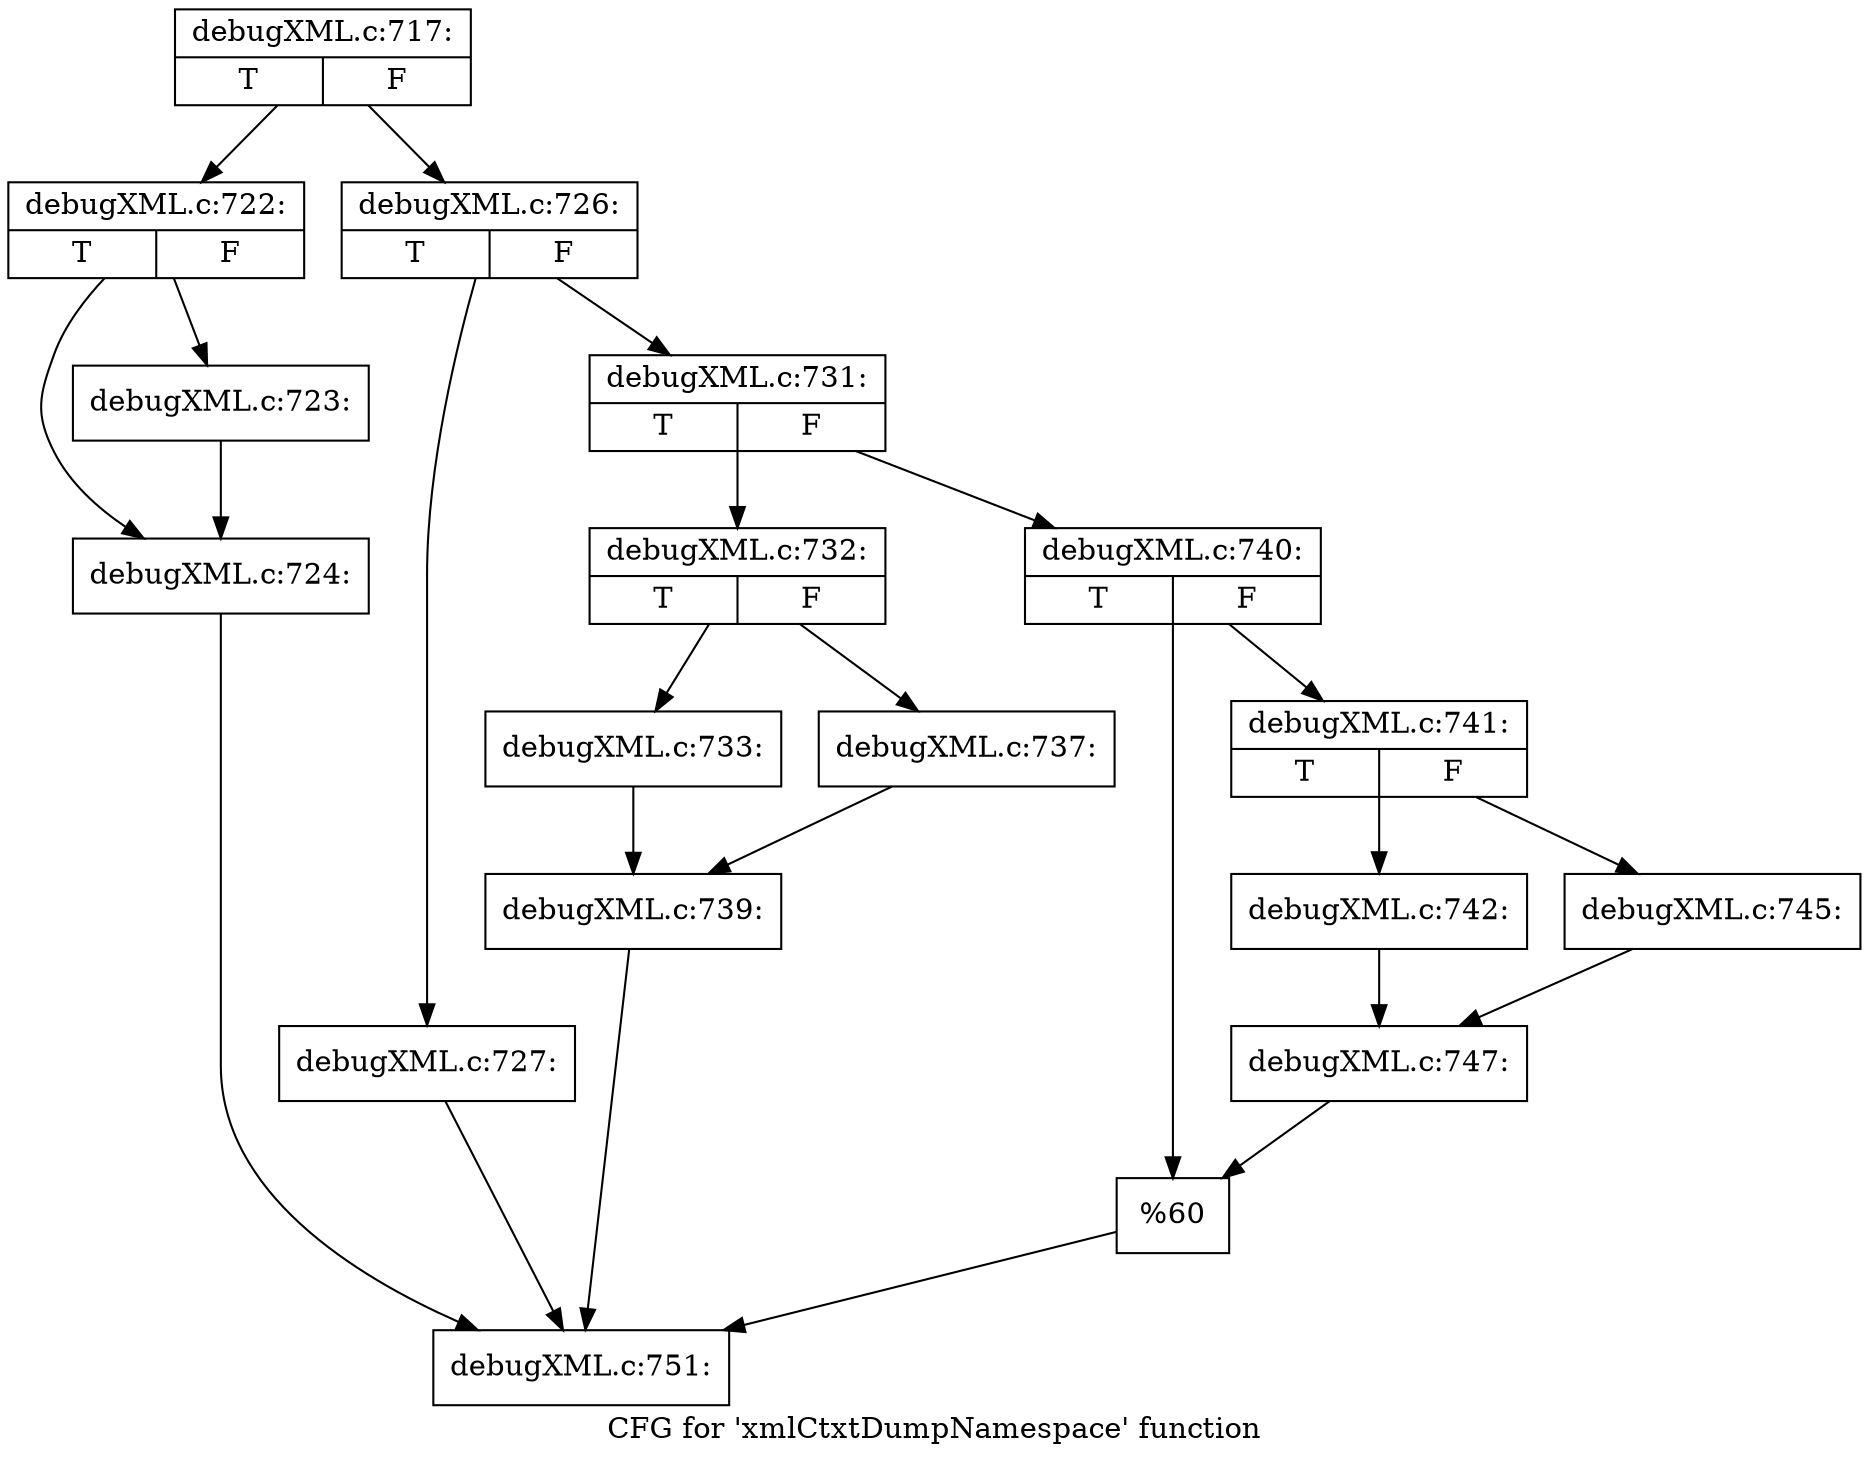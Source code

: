 digraph "CFG for 'xmlCtxtDumpNamespace' function" {
	label="CFG for 'xmlCtxtDumpNamespace' function";

	Node0x4a67f30 [shape=record,label="{debugXML.c:717:|{<s0>T|<s1>F}}"];
	Node0x4a67f30 -> Node0x4a683b0;
	Node0x4a67f30 -> Node0x4a68400;
	Node0x4a683b0 [shape=record,label="{debugXML.c:722:|{<s0>T|<s1>F}}"];
	Node0x4a683b0 -> Node0x4b5d270;
	Node0x4a683b0 -> Node0x4b5d220;
	Node0x4b5d220 [shape=record,label="{debugXML.c:723:}"];
	Node0x4b5d220 -> Node0x4b5d270;
	Node0x4b5d270 [shape=record,label="{debugXML.c:724:}"];
	Node0x4b5d270 -> Node0x4b5e610;
	Node0x4a68400 [shape=record,label="{debugXML.c:726:|{<s0>T|<s1>F}}"];
	Node0x4a68400 -> Node0x4b5dbf0;
	Node0x4a68400 -> Node0x4b5dc40;
	Node0x4b5dbf0 [shape=record,label="{debugXML.c:727:}"];
	Node0x4b5dbf0 -> Node0x4b5e610;
	Node0x4b5dc40 [shape=record,label="{debugXML.c:731:|{<s0>T|<s1>F}}"];
	Node0x4b5dc40 -> Node0x4b5e5c0;
	Node0x4b5dc40 -> Node0x4b5e660;
	Node0x4b5e5c0 [shape=record,label="{debugXML.c:732:|{<s0>T|<s1>F}}"];
	Node0x4b5e5c0 -> Node0x4b5eb50;
	Node0x4b5e5c0 -> Node0x4b5ebf0;
	Node0x4b5eb50 [shape=record,label="{debugXML.c:733:}"];
	Node0x4b5eb50 -> Node0x4b5eba0;
	Node0x4b5ebf0 [shape=record,label="{debugXML.c:737:}"];
	Node0x4b5ebf0 -> Node0x4b5eba0;
	Node0x4b5eba0 [shape=record,label="{debugXML.c:739:}"];
	Node0x4b5eba0 -> Node0x4b5e610;
	Node0x4b5e660 [shape=record,label="{debugXML.c:740:|{<s0>T|<s1>F}}"];
	Node0x4b5e660 -> Node0x4b5fb90;
	Node0x4b5e660 -> Node0x4b5fb40;
	Node0x4b5fb40 [shape=record,label="{debugXML.c:741:|{<s0>T|<s1>F}}"];
	Node0x4b5fb40 -> Node0x4b5ffc0;
	Node0x4b5fb40 -> Node0x4b60060;
	Node0x4b5ffc0 [shape=record,label="{debugXML.c:742:}"];
	Node0x4b5ffc0 -> Node0x4b60010;
	Node0x4b60060 [shape=record,label="{debugXML.c:745:}"];
	Node0x4b60060 -> Node0x4b60010;
	Node0x4b60010 [shape=record,label="{debugXML.c:747:}"];
	Node0x4b60010 -> Node0x4b5fb90;
	Node0x4b5fb90 [shape=record,label="{%60}"];
	Node0x4b5fb90 -> Node0x4b5e610;
	Node0x4b5e610 [shape=record,label="{debugXML.c:751:}"];
}
